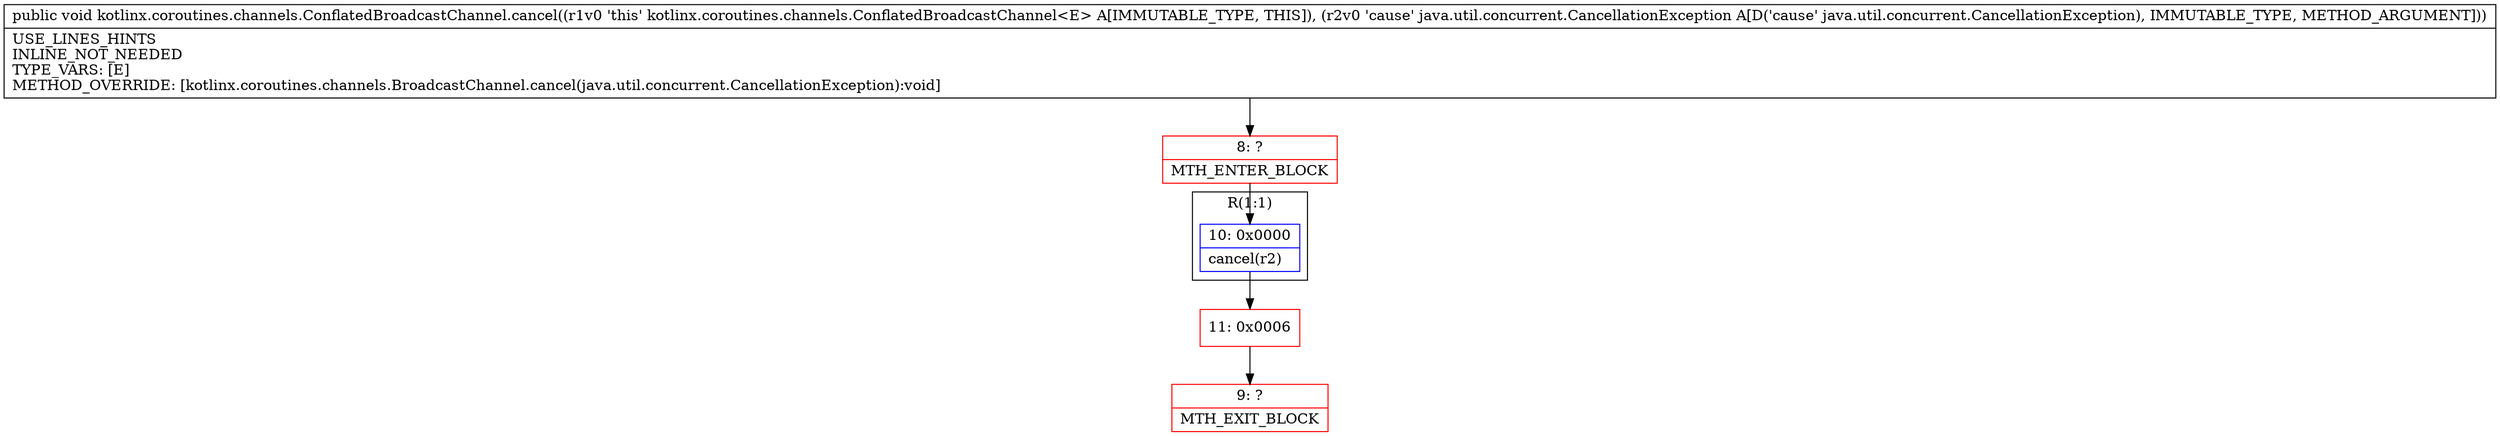 digraph "CFG forkotlinx.coroutines.channels.ConflatedBroadcastChannel.cancel(Ljava\/util\/concurrent\/CancellationException;)V" {
subgraph cluster_Region_641161368 {
label = "R(1:1)";
node [shape=record,color=blue];
Node_10 [shape=record,label="{10\:\ 0x0000|cancel(r2)\l}"];
}
Node_8 [shape=record,color=red,label="{8\:\ ?|MTH_ENTER_BLOCK\l}"];
Node_11 [shape=record,color=red,label="{11\:\ 0x0006}"];
Node_9 [shape=record,color=red,label="{9\:\ ?|MTH_EXIT_BLOCK\l}"];
MethodNode[shape=record,label="{public void kotlinx.coroutines.channels.ConflatedBroadcastChannel.cancel((r1v0 'this' kotlinx.coroutines.channels.ConflatedBroadcastChannel\<E\> A[IMMUTABLE_TYPE, THIS]), (r2v0 'cause' java.util.concurrent.CancellationException A[D('cause' java.util.concurrent.CancellationException), IMMUTABLE_TYPE, METHOD_ARGUMENT]))  | USE_LINES_HINTS\lINLINE_NOT_NEEDED\lTYPE_VARS: [E]\lMETHOD_OVERRIDE: [kotlinx.coroutines.channels.BroadcastChannel.cancel(java.util.concurrent.CancellationException):void]\l}"];
MethodNode -> Node_8;Node_10 -> Node_11;
Node_8 -> Node_10;
Node_11 -> Node_9;
}

